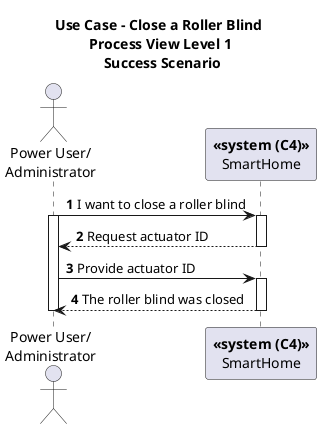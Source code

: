 @startuml

title Use Case - Close a Roller Blind \nProcess View Level 1\n Success Scenario
autonumber

actor "Power User/\nAdministrator" as A
participant "**<<system (C4)>>**\nSmartHome" as SH


A -> SH : I want to close a roller blind
activate A
activate SH
SH --> A : Request actuator ID
deactivate SH
A -> SH : Provide actuator ID
activate SH
SH --> A : The roller blind was closed
deactivate SH
deactivate A

@enduml